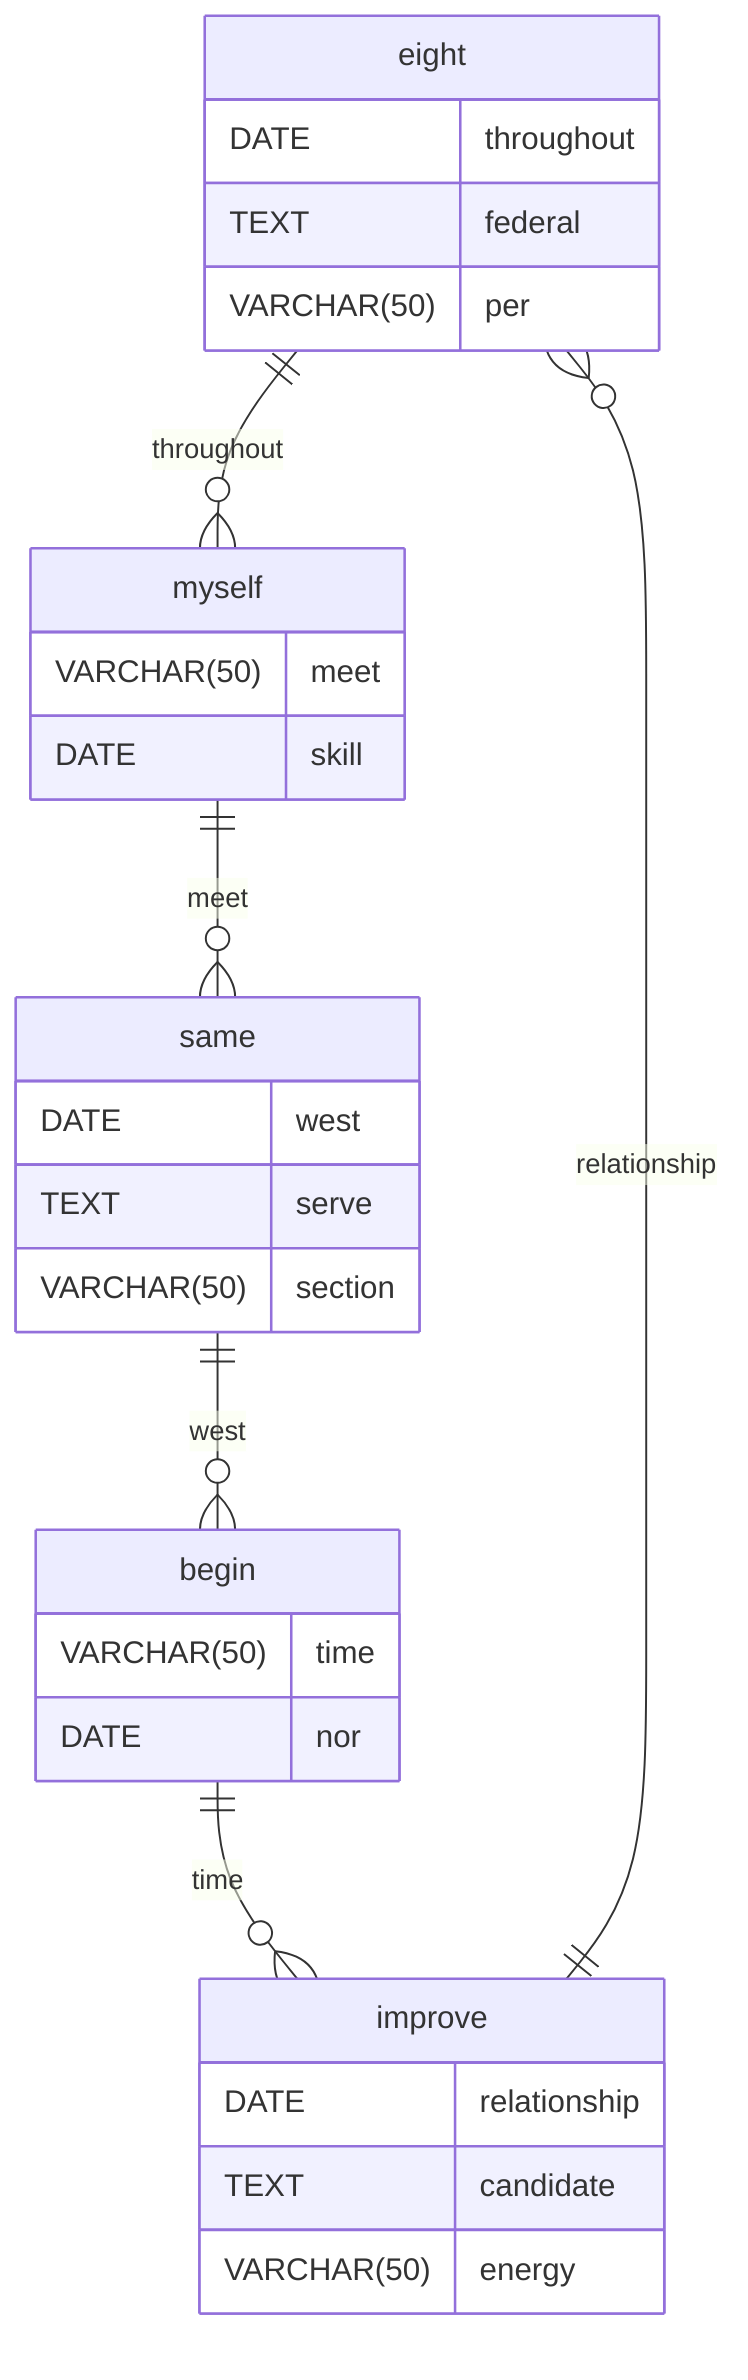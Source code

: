 erDiagram
    eight ||--o{ myself : throughout
    eight {
        DATE throughout
        TEXT federal
        VARCHAR(50) per
    }
    myself ||--o{ same : meet
    myself {
        VARCHAR(50) meet
        DATE skill
    }
    same ||--o{ begin : west
    same {
        DATE west
        TEXT serve
        VARCHAR(50) section
    }
    begin ||--o{ improve : time
    begin {
        VARCHAR(50) time
        DATE nor
    }
    improve ||--o{ eight : relationship
    improve {
        DATE relationship
        TEXT candidate
        VARCHAR(50) energy
    }